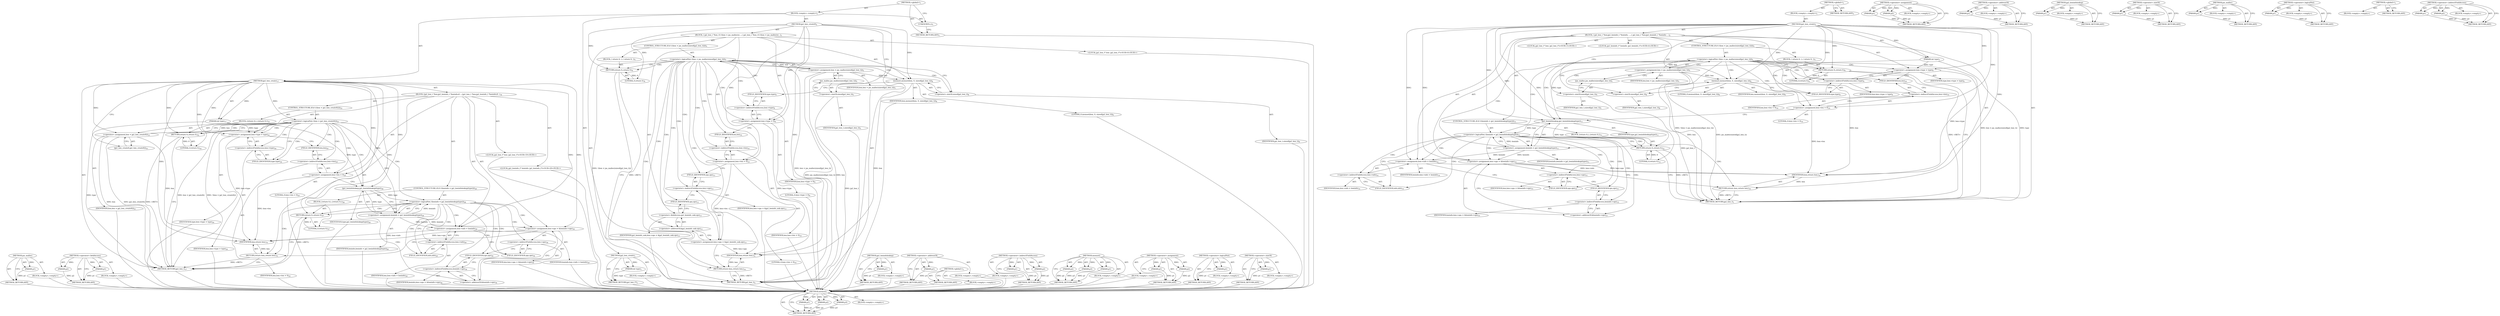 digraph "&lt;operator&gt;.sizeOf" {
vulnerable_102 [label=<(METHOD,memset)>];
vulnerable_103 [label=<(PARAM,p1)>];
vulnerable_104 [label=<(PARAM,p2)>];
vulnerable_105 [label=<(PARAM,p3)>];
vulnerable_106 [label=<(BLOCK,&lt;empty&gt;,&lt;empty&gt;)>];
vulnerable_107 [label=<(METHOD_RETURN,ANY)>];
vulnerable_6 [label=<(METHOD,&lt;global&gt;)<SUB>1</SUB>>];
vulnerable_7 [label=<(BLOCK,&lt;empty&gt;,&lt;empty&gt;)<SUB>1</SUB>>];
vulnerable_8 [label=<(METHOD,jp2_box_create)<SUB>1</SUB>>];
vulnerable_9 [label=<(PARAM,int type)<SUB>1</SUB>>];
vulnerable_10 [label=<(BLOCK,{
 	jp2_box_t *box;
	jp2_boxinfo_t *boxinfo;
 	...,{
 	jp2_box_t *box;
	jp2_boxinfo_t *boxinfo;
 	...)<SUB>2</SUB>>];
vulnerable_11 [label="<(LOCAL,jp2_box_t* box: jp2_box_t*)<SUB>3</SUB>>"];
vulnerable_12 [label="<(LOCAL,jp2_boxinfo_t* boxinfo: jp2_boxinfo_t*)<SUB>4</SUB>>"];
vulnerable_13 [label=<(CONTROL_STRUCTURE,IF,if (!(box = jas_malloc(sizeof(jp2_box_t)))))<SUB>5</SUB>>];
vulnerable_14 [label=<(&lt;operator&gt;.logicalNot,!(box = jas_malloc(sizeof(jp2_box_t))))<SUB>5</SUB>>];
vulnerable_15 [label=<(&lt;operator&gt;.assignment,box = jas_malloc(sizeof(jp2_box_t)))<SUB>5</SUB>>];
vulnerable_16 [label=<(IDENTIFIER,box,box = jas_malloc(sizeof(jp2_box_t)))<SUB>5</SUB>>];
vulnerable_17 [label=<(jas_malloc,jas_malloc(sizeof(jp2_box_t)))<SUB>5</SUB>>];
vulnerable_18 [label=<(&lt;operator&gt;.sizeOf,sizeof(jp2_box_t))<SUB>5</SUB>>];
vulnerable_19 [label=<(IDENTIFIER,jp2_box_t,sizeof(jp2_box_t))<SUB>5</SUB>>];
vulnerable_20 [label=<(BLOCK,{
 		return 0;
 	},{
 		return 0;
 	})<SUB>5</SUB>>];
vulnerable_21 [label=<(RETURN,return 0;,return 0;)<SUB>6</SUB>>];
vulnerable_22 [label=<(LITERAL,0,return 0;)<SUB>6</SUB>>];
vulnerable_23 [label=<(memset,memset(box, 0, sizeof(jp2_box_t)))<SUB>8</SUB>>];
vulnerable_24 [label=<(IDENTIFIER,box,memset(box, 0, sizeof(jp2_box_t)))<SUB>8</SUB>>];
vulnerable_25 [label=<(LITERAL,0,memset(box, 0, sizeof(jp2_box_t)))<SUB>8</SUB>>];
vulnerable_26 [label=<(&lt;operator&gt;.sizeOf,sizeof(jp2_box_t))<SUB>8</SUB>>];
vulnerable_27 [label=<(IDENTIFIER,jp2_box_t,sizeof(jp2_box_t))<SUB>8</SUB>>];
vulnerable_28 [label=<(&lt;operator&gt;.assignment,box-&gt;type = type)<SUB>9</SUB>>];
vulnerable_29 [label=<(&lt;operator&gt;.indirectFieldAccess,box-&gt;type)<SUB>9</SUB>>];
vulnerable_30 [label=<(IDENTIFIER,box,box-&gt;type = type)<SUB>9</SUB>>];
vulnerable_31 [label=<(FIELD_IDENTIFIER,type,type)<SUB>9</SUB>>];
vulnerable_32 [label=<(IDENTIFIER,type,box-&gt;type = type)<SUB>9</SUB>>];
vulnerable_33 [label=<(&lt;operator&gt;.assignment,box-&gt;len = 0)<SUB>10</SUB>>];
vulnerable_34 [label=<(&lt;operator&gt;.indirectFieldAccess,box-&gt;len)<SUB>10</SUB>>];
vulnerable_35 [label=<(IDENTIFIER,box,box-&gt;len = 0)<SUB>10</SUB>>];
vulnerable_36 [label=<(FIELD_IDENTIFIER,len,len)<SUB>10</SUB>>];
vulnerable_37 [label=<(LITERAL,0,box-&gt;len = 0)<SUB>10</SUB>>];
vulnerable_38 [label=<(CONTROL_STRUCTURE,IF,if (!(boxinfo = jp2_boxinfolookup(type))))<SUB>11</SUB>>];
vulnerable_39 [label=<(&lt;operator&gt;.logicalNot,!(boxinfo = jp2_boxinfolookup(type)))<SUB>11</SUB>>];
vulnerable_40 [label=<(&lt;operator&gt;.assignment,boxinfo = jp2_boxinfolookup(type))<SUB>11</SUB>>];
vulnerable_41 [label=<(IDENTIFIER,boxinfo,boxinfo = jp2_boxinfolookup(type))<SUB>11</SUB>>];
vulnerable_42 [label=<(jp2_boxinfolookup,jp2_boxinfolookup(type))<SUB>11</SUB>>];
vulnerable_43 [label=<(IDENTIFIER,type,jp2_boxinfolookup(type))<SUB>11</SUB>>];
vulnerable_44 [label=<(BLOCK,{
		return 0;
	},{
		return 0;
	})<SUB>11</SUB>>];
vulnerable_45 [label=<(RETURN,return 0;,return 0;)<SUB>12</SUB>>];
vulnerable_46 [label=<(LITERAL,0,return 0;)<SUB>12</SUB>>];
vulnerable_47 [label=<(&lt;operator&gt;.assignment,box-&gt;info = boxinfo)<SUB>14</SUB>>];
vulnerable_48 [label=<(&lt;operator&gt;.indirectFieldAccess,box-&gt;info)<SUB>14</SUB>>];
vulnerable_49 [label=<(IDENTIFIER,box,box-&gt;info = boxinfo)<SUB>14</SUB>>];
vulnerable_50 [label=<(FIELD_IDENTIFIER,info,info)<SUB>14</SUB>>];
vulnerable_51 [label=<(IDENTIFIER,boxinfo,box-&gt;info = boxinfo)<SUB>14</SUB>>];
vulnerable_52 [label=<(&lt;operator&gt;.assignment,box-&gt;ops = &amp;boxinfo-&gt;ops)<SUB>15</SUB>>];
vulnerable_53 [label=<(&lt;operator&gt;.indirectFieldAccess,box-&gt;ops)<SUB>15</SUB>>];
vulnerable_54 [label=<(IDENTIFIER,box,box-&gt;ops = &amp;boxinfo-&gt;ops)<SUB>15</SUB>>];
vulnerable_55 [label=<(FIELD_IDENTIFIER,ops,ops)<SUB>15</SUB>>];
vulnerable_56 [label=<(&lt;operator&gt;.addressOf,&amp;boxinfo-&gt;ops)<SUB>15</SUB>>];
vulnerable_57 [label=<(&lt;operator&gt;.indirectFieldAccess,boxinfo-&gt;ops)<SUB>15</SUB>>];
vulnerable_58 [label=<(IDENTIFIER,boxinfo,box-&gt;ops = &amp;boxinfo-&gt;ops)<SUB>15</SUB>>];
vulnerable_59 [label=<(FIELD_IDENTIFIER,ops,ops)<SUB>15</SUB>>];
vulnerable_60 [label=<(RETURN,return box;,return box;)<SUB>16</SUB>>];
vulnerable_61 [label=<(IDENTIFIER,box,return box;)<SUB>16</SUB>>];
vulnerable_62 [label=<(METHOD_RETURN,jp2_box_t)<SUB>1</SUB>>];
vulnerable_64 [label=<(METHOD_RETURN,ANY)<SUB>1</SUB>>];
vulnerable_89 [label=<(METHOD,&lt;operator&gt;.assignment)>];
vulnerable_90 [label=<(PARAM,p1)>];
vulnerable_91 [label=<(PARAM,p2)>];
vulnerable_92 [label=<(BLOCK,&lt;empty&gt;,&lt;empty&gt;)>];
vulnerable_93 [label=<(METHOD_RETURN,ANY)>];
vulnerable_117 [label=<(METHOD,&lt;operator&gt;.addressOf)>];
vulnerable_118 [label=<(PARAM,p1)>];
vulnerable_119 [label=<(BLOCK,&lt;empty&gt;,&lt;empty&gt;)>];
vulnerable_120 [label=<(METHOD_RETURN,ANY)>];
vulnerable_113 [label=<(METHOD,jp2_boxinfolookup)>];
vulnerable_114 [label=<(PARAM,p1)>];
vulnerable_115 [label=<(BLOCK,&lt;empty&gt;,&lt;empty&gt;)>];
vulnerable_116 [label=<(METHOD_RETURN,ANY)>];
vulnerable_98 [label=<(METHOD,&lt;operator&gt;.sizeOf)>];
vulnerable_99 [label=<(PARAM,p1)>];
vulnerable_100 [label=<(BLOCK,&lt;empty&gt;,&lt;empty&gt;)>];
vulnerable_101 [label=<(METHOD_RETURN,ANY)>];
vulnerable_94 [label=<(METHOD,jas_malloc)>];
vulnerable_95 [label=<(PARAM,p1)>];
vulnerable_96 [label=<(BLOCK,&lt;empty&gt;,&lt;empty&gt;)>];
vulnerable_97 [label=<(METHOD_RETURN,ANY)>];
vulnerable_85 [label=<(METHOD,&lt;operator&gt;.logicalNot)>];
vulnerable_86 [label=<(PARAM,p1)>];
vulnerable_87 [label=<(BLOCK,&lt;empty&gt;,&lt;empty&gt;)>];
vulnerable_88 [label=<(METHOD_RETURN,ANY)>];
vulnerable_79 [label=<(METHOD,&lt;global&gt;)<SUB>1</SUB>>];
vulnerable_80 [label=<(BLOCK,&lt;empty&gt;,&lt;empty&gt;)>];
vulnerable_81 [label=<(METHOD_RETURN,ANY)>];
vulnerable_108 [label=<(METHOD,&lt;operator&gt;.indirectFieldAccess)>];
vulnerable_109 [label=<(PARAM,p1)>];
vulnerable_110 [label=<(PARAM,p2)>];
vulnerable_111 [label=<(BLOCK,&lt;empty&gt;,&lt;empty&gt;)>];
vulnerable_112 [label=<(METHOD_RETURN,ANY)>];
fixed_133 [label=<(METHOD,jas_malloc)>];
fixed_134 [label=<(PARAM,p1)>];
fixed_135 [label=<(BLOCK,&lt;empty&gt;,&lt;empty&gt;)>];
fixed_136 [label=<(METHOD_RETURN,ANY)>];
fixed_156 [label=<(METHOD,&lt;operator&gt;.fieldAccess)>];
fixed_157 [label=<(PARAM,p1)>];
fixed_158 [label=<(PARAM,p2)>];
fixed_159 [label=<(BLOCK,&lt;empty&gt;,&lt;empty&gt;)>];
fixed_160 [label=<(METHOD_RETURN,ANY)>];
fixed_6 [label=<(METHOD,&lt;global&gt;)<SUB>1</SUB>>];
fixed_7 [label=<(BLOCK,&lt;empty&gt;,&lt;empty&gt;)<SUB>1</SUB>>];
fixed_8 [label=<(METHOD,jp2_box_create)<SUB>1</SUB>>];
fixed_9 [label=<(PARAM,int type)<SUB>1</SUB>>];
fixed_10 [label=<(BLOCK,&lt;empty&gt;,&lt;empty&gt;)>];
fixed_11 [label=<(METHOD_RETURN,jp2_box_t*)<SUB>1</SUB>>];
fixed_13 [label=<(UNKNOWN,),))<SUB>1</SUB>>];
fixed_14 [label=<(METHOD,jp2_box_create0)<SUB>2</SUB>>];
fixed_15 [label=<(BLOCK,{
 	jp2_box_t *box;
 	if (!(box = jas_malloc(si...,{
 	jp2_box_t *box;
 	if (!(box = jas_malloc(si...)<SUB>3</SUB>>];
fixed_16 [label="<(LOCAL,jp2_box_t* box: jp2_box_t*)<SUB>4</SUB>>"];
fixed_17 [label=<(CONTROL_STRUCTURE,IF,if (!(box = jas_malloc(sizeof(jp2_box_t)))))<SUB>5</SUB>>];
fixed_18 [label=<(&lt;operator&gt;.logicalNot,!(box = jas_malloc(sizeof(jp2_box_t))))<SUB>5</SUB>>];
fixed_19 [label=<(&lt;operator&gt;.assignment,box = jas_malloc(sizeof(jp2_box_t)))<SUB>5</SUB>>];
fixed_20 [label=<(IDENTIFIER,box,box = jas_malloc(sizeof(jp2_box_t)))<SUB>5</SUB>>];
fixed_21 [label=<(jas_malloc,jas_malloc(sizeof(jp2_box_t)))<SUB>5</SUB>>];
fixed_22 [label=<(&lt;operator&gt;.sizeOf,sizeof(jp2_box_t))<SUB>5</SUB>>];
fixed_23 [label=<(IDENTIFIER,jp2_box_t,sizeof(jp2_box_t))<SUB>5</SUB>>];
fixed_24 [label=<(BLOCK,{
 		return 0;
 	},{
 		return 0;
 	})<SUB>5</SUB>>];
fixed_25 [label=<(RETURN,return 0;,return 0;)<SUB>6</SUB>>];
fixed_26 [label=<(LITERAL,0,return 0;)<SUB>6</SUB>>];
fixed_27 [label=<(memset,memset(box, 0, sizeof(jp2_box_t)))<SUB>8</SUB>>];
fixed_28 [label=<(IDENTIFIER,box,memset(box, 0, sizeof(jp2_box_t)))<SUB>8</SUB>>];
fixed_29 [label=<(LITERAL,0,memset(box, 0, sizeof(jp2_box_t)))<SUB>8</SUB>>];
fixed_30 [label=<(&lt;operator&gt;.sizeOf,sizeof(jp2_box_t))<SUB>8</SUB>>];
fixed_31 [label=<(IDENTIFIER,jp2_box_t,sizeof(jp2_box_t))<SUB>8</SUB>>];
fixed_32 [label=<(&lt;operator&gt;.assignment,box-&gt;type = 0)<SUB>9</SUB>>];
fixed_33 [label=<(&lt;operator&gt;.indirectFieldAccess,box-&gt;type)<SUB>9</SUB>>];
fixed_34 [label=<(IDENTIFIER,box,box-&gt;type = 0)<SUB>9</SUB>>];
fixed_35 [label=<(FIELD_IDENTIFIER,type,type)<SUB>9</SUB>>];
fixed_36 [label=<(LITERAL,0,box-&gt;type = 0)<SUB>9</SUB>>];
fixed_37 [label=<(&lt;operator&gt;.assignment,box-&gt;len = 0)<SUB>10</SUB>>];
fixed_38 [label=<(&lt;operator&gt;.indirectFieldAccess,box-&gt;len)<SUB>10</SUB>>];
fixed_39 [label=<(IDENTIFIER,box,box-&gt;len = 0)<SUB>10</SUB>>];
fixed_40 [label=<(FIELD_IDENTIFIER,len,len)<SUB>10</SUB>>];
fixed_41 [label=<(LITERAL,0,box-&gt;len = 0)<SUB>10</SUB>>];
fixed_42 [label=<(&lt;operator&gt;.assignment,box-&gt;ops = &amp;jp2_boxinfo_unk.ops)<SUB>13</SUB>>];
fixed_43 [label=<(&lt;operator&gt;.indirectFieldAccess,box-&gt;ops)<SUB>13</SUB>>];
fixed_44 [label=<(IDENTIFIER,box,box-&gt;ops = &amp;jp2_boxinfo_unk.ops)<SUB>13</SUB>>];
fixed_45 [label=<(FIELD_IDENTIFIER,ops,ops)<SUB>13</SUB>>];
fixed_46 [label=<(&lt;operator&gt;.addressOf,&amp;jp2_boxinfo_unk.ops)<SUB>13</SUB>>];
fixed_47 [label=<(&lt;operator&gt;.fieldAccess,jp2_boxinfo_unk.ops)<SUB>13</SUB>>];
fixed_48 [label=<(IDENTIFIER,jp2_boxinfo_unk,box-&gt;ops = &amp;jp2_boxinfo_unk.ops)<SUB>13</SUB>>];
fixed_49 [label=<(FIELD_IDENTIFIER,ops,ops)<SUB>13</SUB>>];
fixed_50 [label=<(RETURN,return box;,return box;)<SUB>14</SUB>>];
fixed_51 [label=<(IDENTIFIER,box,return box;)<SUB>14</SUB>>];
fixed_52 [label=<(METHOD_RETURN,jp2_box_t)<SUB>2</SUB>>];
fixed_54 [label=<(METHOD,jp2_box_create)<SUB>17</SUB>>];
fixed_55 [label=<(PARAM,int type)<SUB>17</SUB>>];
fixed_56 [label=<(BLOCK,{
	jp2_box_t *box;
	jp2_boxinfo_t *boxinfo;
	if...,{
	jp2_box_t *box;
	jp2_boxinfo_t *boxinfo;
	if...)<SUB>18</SUB>>];
fixed_57 [label="<(LOCAL,jp2_box_t* box: jp2_box_t*)<SUB>19</SUB>>"];
fixed_58 [label="<(LOCAL,jp2_boxinfo_t* boxinfo: jp2_boxinfo_t*)<SUB>20</SUB>>"];
fixed_59 [label=<(CONTROL_STRUCTURE,IF,if (!(box = jp2_box_create0())))<SUB>21</SUB>>];
fixed_60 [label=<(&lt;operator&gt;.logicalNot,!(box = jp2_box_create0()))<SUB>21</SUB>>];
fixed_61 [label=<(&lt;operator&gt;.assignment,box = jp2_box_create0())<SUB>21</SUB>>];
fixed_62 [label=<(IDENTIFIER,box,box = jp2_box_create0())<SUB>21</SUB>>];
fixed_63 [label=<(jp2_box_create0,jp2_box_create0())<SUB>21</SUB>>];
fixed_64 [label=<(BLOCK,{
		return 0;
	},{
		return 0;
	})<SUB>21</SUB>>];
fixed_65 [label=<(RETURN,return 0;,return 0;)<SUB>22</SUB>>];
fixed_66 [label=<(LITERAL,0,return 0;)<SUB>22</SUB>>];
fixed_67 [label=<(&lt;operator&gt;.assignment,box-&gt;type = type)<SUB>24</SUB>>];
fixed_68 [label=<(&lt;operator&gt;.indirectFieldAccess,box-&gt;type)<SUB>24</SUB>>];
fixed_69 [label=<(IDENTIFIER,box,box-&gt;type = type)<SUB>24</SUB>>];
fixed_70 [label=<(FIELD_IDENTIFIER,type,type)<SUB>24</SUB>>];
fixed_71 [label=<(IDENTIFIER,type,box-&gt;type = type)<SUB>24</SUB>>];
fixed_72 [label=<(&lt;operator&gt;.assignment,box-&gt;len = 0)<SUB>25</SUB>>];
fixed_73 [label=<(&lt;operator&gt;.indirectFieldAccess,box-&gt;len)<SUB>25</SUB>>];
fixed_74 [label=<(IDENTIFIER,box,box-&gt;len = 0)<SUB>25</SUB>>];
fixed_75 [label=<(FIELD_IDENTIFIER,len,len)<SUB>25</SUB>>];
fixed_76 [label=<(LITERAL,0,box-&gt;len = 0)<SUB>25</SUB>>];
fixed_77 [label=<(CONTROL_STRUCTURE,IF,if (!(boxinfo = jp2_boxinfolookup(type))))<SUB>26</SUB>>];
fixed_78 [label=<(&lt;operator&gt;.logicalNot,!(boxinfo = jp2_boxinfolookup(type)))<SUB>26</SUB>>];
fixed_79 [label=<(&lt;operator&gt;.assignment,boxinfo = jp2_boxinfolookup(type))<SUB>26</SUB>>];
fixed_80 [label=<(IDENTIFIER,boxinfo,boxinfo = jp2_boxinfolookup(type))<SUB>26</SUB>>];
fixed_81 [label=<(jp2_boxinfolookup,jp2_boxinfolookup(type))<SUB>26</SUB>>];
fixed_82 [label=<(IDENTIFIER,type,jp2_boxinfolookup(type))<SUB>26</SUB>>];
fixed_83 [label=<(BLOCK,{
		return 0;
	},{
		return 0;
	})<SUB>26</SUB>>];
fixed_84 [label=<(RETURN,return 0;,return 0;)<SUB>27</SUB>>];
fixed_85 [label=<(LITERAL,0,return 0;)<SUB>27</SUB>>];
fixed_86 [label=<(&lt;operator&gt;.assignment,box-&gt;info = boxinfo)<SUB>29</SUB>>];
fixed_87 [label=<(&lt;operator&gt;.indirectFieldAccess,box-&gt;info)<SUB>29</SUB>>];
fixed_88 [label=<(IDENTIFIER,box,box-&gt;info = boxinfo)<SUB>29</SUB>>];
fixed_89 [label=<(FIELD_IDENTIFIER,info,info)<SUB>29</SUB>>];
fixed_90 [label=<(IDENTIFIER,boxinfo,box-&gt;info = boxinfo)<SUB>29</SUB>>];
fixed_91 [label=<(&lt;operator&gt;.assignment,box-&gt;ops = &amp;boxinfo-&gt;ops)<SUB>30</SUB>>];
fixed_92 [label=<(&lt;operator&gt;.indirectFieldAccess,box-&gt;ops)<SUB>30</SUB>>];
fixed_93 [label=<(IDENTIFIER,box,box-&gt;ops = &amp;boxinfo-&gt;ops)<SUB>30</SUB>>];
fixed_94 [label=<(FIELD_IDENTIFIER,ops,ops)<SUB>30</SUB>>];
fixed_95 [label=<(&lt;operator&gt;.addressOf,&amp;boxinfo-&gt;ops)<SUB>30</SUB>>];
fixed_96 [label=<(&lt;operator&gt;.indirectFieldAccess,boxinfo-&gt;ops)<SUB>30</SUB>>];
fixed_97 [label=<(IDENTIFIER,boxinfo,box-&gt;ops = &amp;boxinfo-&gt;ops)<SUB>30</SUB>>];
fixed_98 [label=<(FIELD_IDENTIFIER,ops,ops)<SUB>30</SUB>>];
fixed_99 [label=<(RETURN,return box;,return box;)<SUB>31</SUB>>];
fixed_100 [label=<(IDENTIFIER,box,return box;)<SUB>31</SUB>>];
fixed_101 [label=<(METHOD_RETURN,jp2_box_t)<SUB>17</SUB>>];
fixed_103 [label=<(METHOD_RETURN,ANY)<SUB>1</SUB>>];
fixed_161 [label=<(METHOD,jp2_boxinfolookup)>];
fixed_162 [label=<(PARAM,p1)>];
fixed_163 [label=<(BLOCK,&lt;empty&gt;,&lt;empty&gt;)>];
fixed_164 [label=<(METHOD_RETURN,ANY)>];
fixed_118 [label=<(METHOD,&lt;global&gt;)<SUB>1</SUB>>];
fixed_119 [label=<(BLOCK,&lt;empty&gt;,&lt;empty&gt;)>];
fixed_120 [label=<(METHOD_RETURN,ANY)>];
fixed_152 [label=<(METHOD,&lt;operator&gt;.addressOf)>];
fixed_153 [label=<(PARAM,p1)>];
fixed_154 [label=<(BLOCK,&lt;empty&gt;,&lt;empty&gt;)>];
fixed_155 [label=<(METHOD_RETURN,ANY)>];
fixed_147 [label=<(METHOD,&lt;operator&gt;.indirectFieldAccess)>];
fixed_148 [label=<(PARAM,p1)>];
fixed_149 [label=<(PARAM,p2)>];
fixed_150 [label=<(BLOCK,&lt;empty&gt;,&lt;empty&gt;)>];
fixed_151 [label=<(METHOD_RETURN,ANY)>];
fixed_141 [label=<(METHOD,memset)>];
fixed_142 [label=<(PARAM,p1)>];
fixed_143 [label=<(PARAM,p2)>];
fixed_144 [label=<(PARAM,p3)>];
fixed_145 [label=<(BLOCK,&lt;empty&gt;,&lt;empty&gt;)>];
fixed_146 [label=<(METHOD_RETURN,ANY)>];
fixed_128 [label=<(METHOD,&lt;operator&gt;.assignment)>];
fixed_129 [label=<(PARAM,p1)>];
fixed_130 [label=<(PARAM,p2)>];
fixed_131 [label=<(BLOCK,&lt;empty&gt;,&lt;empty&gt;)>];
fixed_132 [label=<(METHOD_RETURN,ANY)>];
fixed_124 [label=<(METHOD,&lt;operator&gt;.logicalNot)>];
fixed_125 [label=<(PARAM,p1)>];
fixed_126 [label=<(BLOCK,&lt;empty&gt;,&lt;empty&gt;)>];
fixed_127 [label=<(METHOD_RETURN,ANY)>];
fixed_137 [label=<(METHOD,&lt;operator&gt;.sizeOf)>];
fixed_138 [label=<(PARAM,p1)>];
fixed_139 [label=<(BLOCK,&lt;empty&gt;,&lt;empty&gt;)>];
fixed_140 [label=<(METHOD_RETURN,ANY)>];
vulnerable_102 -> vulnerable_103  [key=0, label="AST: "];
vulnerable_102 -> vulnerable_103  [key=1, label="DDG: "];
vulnerable_102 -> vulnerable_106  [key=0, label="AST: "];
vulnerable_102 -> vulnerable_104  [key=0, label="AST: "];
vulnerable_102 -> vulnerable_104  [key=1, label="DDG: "];
vulnerable_102 -> vulnerable_107  [key=0, label="AST: "];
vulnerable_102 -> vulnerable_107  [key=1, label="CFG: "];
vulnerable_102 -> vulnerable_105  [key=0, label="AST: "];
vulnerable_102 -> vulnerable_105  [key=1, label="DDG: "];
vulnerable_103 -> vulnerable_107  [key=0, label="DDG: p1"];
vulnerable_104 -> vulnerable_107  [key=0, label="DDG: p2"];
vulnerable_105 -> vulnerable_107  [key=0, label="DDG: p3"];
vulnerable_6 -> vulnerable_7  [key=0, label="AST: "];
vulnerable_6 -> vulnerable_64  [key=0, label="AST: "];
vulnerable_6 -> vulnerable_64  [key=1, label="CFG: "];
vulnerable_7 -> vulnerable_8  [key=0, label="AST: "];
vulnerable_8 -> vulnerable_9  [key=0, label="AST: "];
vulnerable_8 -> vulnerable_9  [key=1, label="DDG: "];
vulnerable_8 -> vulnerable_10  [key=0, label="AST: "];
vulnerable_8 -> vulnerable_62  [key=0, label="AST: "];
vulnerable_8 -> vulnerable_18  [key=0, label="CFG: "];
vulnerable_8 -> vulnerable_28  [key=0, label="DDG: "];
vulnerable_8 -> vulnerable_33  [key=0, label="DDG: "];
vulnerable_8 -> vulnerable_47  [key=0, label="DDG: "];
vulnerable_8 -> vulnerable_52  [key=0, label="DDG: "];
vulnerable_8 -> vulnerable_23  [key=0, label="DDG: "];
vulnerable_8 -> vulnerable_61  [key=0, label="DDG: "];
vulnerable_8 -> vulnerable_21  [key=0, label="DDG: "];
vulnerable_8 -> vulnerable_45  [key=0, label="DDG: "];
vulnerable_8 -> vulnerable_22  [key=0, label="DDG: "];
vulnerable_8 -> vulnerable_46  [key=0, label="DDG: "];
vulnerable_8 -> vulnerable_42  [key=0, label="DDG: "];
vulnerable_9 -> vulnerable_62  [key=0, label="DDG: type"];
vulnerable_9 -> vulnerable_28  [key=0, label="DDG: type"];
vulnerable_9 -> vulnerable_42  [key=0, label="DDG: type"];
vulnerable_10 -> vulnerable_11  [key=0, label="AST: "];
vulnerable_10 -> vulnerable_12  [key=0, label="AST: "];
vulnerable_10 -> vulnerable_13  [key=0, label="AST: "];
vulnerable_10 -> vulnerable_23  [key=0, label="AST: "];
vulnerable_10 -> vulnerable_28  [key=0, label="AST: "];
vulnerable_10 -> vulnerable_33  [key=0, label="AST: "];
vulnerable_10 -> vulnerable_38  [key=0, label="AST: "];
vulnerable_10 -> vulnerable_47  [key=0, label="AST: "];
vulnerable_10 -> vulnerable_52  [key=0, label="AST: "];
vulnerable_10 -> vulnerable_60  [key=0, label="AST: "];
vulnerable_13 -> vulnerable_14  [key=0, label="AST: "];
vulnerable_13 -> vulnerable_20  [key=0, label="AST: "];
vulnerable_14 -> vulnerable_15  [key=0, label="AST: "];
vulnerable_14 -> vulnerable_21  [key=0, label="CFG: "];
vulnerable_14 -> vulnerable_21  [key=1, label="CDG: "];
vulnerable_14 -> vulnerable_26  [key=0, label="CFG: "];
vulnerable_14 -> vulnerable_26  [key=1, label="CDG: "];
vulnerable_14 -> vulnerable_62  [key=0, label="DDG: box = jas_malloc(sizeof(jp2_box_t))"];
vulnerable_14 -> vulnerable_62  [key=1, label="DDG: !(box = jas_malloc(sizeof(jp2_box_t)))"];
vulnerable_14 -> vulnerable_34  [key=0, label="CDG: "];
vulnerable_14 -> vulnerable_33  [key=0, label="CDG: "];
vulnerable_14 -> vulnerable_42  [key=0, label="CDG: "];
vulnerable_14 -> vulnerable_23  [key=0, label="CDG: "];
vulnerable_14 -> vulnerable_28  [key=0, label="CDG: "];
vulnerable_14 -> vulnerable_36  [key=0, label="CDG: "];
vulnerable_14 -> vulnerable_40  [key=0, label="CDG: "];
vulnerable_14 -> vulnerable_29  [key=0, label="CDG: "];
vulnerable_14 -> vulnerable_39  [key=0, label="CDG: "];
vulnerable_14 -> vulnerable_31  [key=0, label="CDG: "];
vulnerable_15 -> vulnerable_16  [key=0, label="AST: "];
vulnerable_15 -> vulnerable_17  [key=0, label="AST: "];
vulnerable_15 -> vulnerable_14  [key=0, label="CFG: "];
vulnerable_15 -> vulnerable_14  [key=1, label="DDG: box"];
vulnerable_15 -> vulnerable_62  [key=0, label="DDG: box"];
vulnerable_15 -> vulnerable_62  [key=1, label="DDG: jas_malloc(sizeof(jp2_box_t))"];
vulnerable_15 -> vulnerable_23  [key=0, label="DDG: box"];
vulnerable_17 -> vulnerable_18  [key=0, label="AST: "];
vulnerable_17 -> vulnerable_15  [key=0, label="CFG: "];
vulnerable_18 -> vulnerable_19  [key=0, label="AST: "];
vulnerable_18 -> vulnerable_17  [key=0, label="CFG: "];
vulnerable_18 -> vulnerable_62  [key=0, label="DDG: jp2_box_t"];
vulnerable_20 -> vulnerable_21  [key=0, label="AST: "];
vulnerable_21 -> vulnerable_22  [key=0, label="AST: "];
vulnerable_21 -> vulnerable_62  [key=0, label="CFG: "];
vulnerable_21 -> vulnerable_62  [key=1, label="DDG: &lt;RET&gt;"];
vulnerable_22 -> vulnerable_21  [key=0, label="DDG: 0"];
vulnerable_23 -> vulnerable_24  [key=0, label="AST: "];
vulnerable_23 -> vulnerable_25  [key=0, label="AST: "];
vulnerable_23 -> vulnerable_26  [key=0, label="AST: "];
vulnerable_23 -> vulnerable_31  [key=0, label="CFG: "];
vulnerable_23 -> vulnerable_61  [key=0, label="DDG: box"];
vulnerable_26 -> vulnerable_27  [key=0, label="AST: "];
vulnerable_26 -> vulnerable_23  [key=0, label="CFG: "];
vulnerable_28 -> vulnerable_29  [key=0, label="AST: "];
vulnerable_28 -> vulnerable_32  [key=0, label="AST: "];
vulnerable_28 -> vulnerable_36  [key=0, label="CFG: "];
vulnerable_28 -> vulnerable_61  [key=0, label="DDG: box-&gt;type"];
vulnerable_29 -> vulnerable_30  [key=0, label="AST: "];
vulnerable_29 -> vulnerable_31  [key=0, label="AST: "];
vulnerable_29 -> vulnerable_28  [key=0, label="CFG: "];
vulnerable_31 -> vulnerable_29  [key=0, label="CFG: "];
vulnerable_33 -> vulnerable_34  [key=0, label="AST: "];
vulnerable_33 -> vulnerable_37  [key=0, label="AST: "];
vulnerable_33 -> vulnerable_42  [key=0, label="CFG: "];
vulnerable_33 -> vulnerable_61  [key=0, label="DDG: box-&gt;len"];
vulnerable_34 -> vulnerable_35  [key=0, label="AST: "];
vulnerable_34 -> vulnerable_36  [key=0, label="AST: "];
vulnerable_34 -> vulnerable_33  [key=0, label="CFG: "];
vulnerable_36 -> vulnerable_34  [key=0, label="CFG: "];
vulnerable_38 -> vulnerable_39  [key=0, label="AST: "];
vulnerable_38 -> vulnerable_44  [key=0, label="AST: "];
vulnerable_39 -> vulnerable_40  [key=0, label="AST: "];
vulnerable_39 -> vulnerable_45  [key=0, label="CFG: "];
vulnerable_39 -> vulnerable_45  [key=1, label="CDG: "];
vulnerable_39 -> vulnerable_50  [key=0, label="CFG: "];
vulnerable_39 -> vulnerable_50  [key=1, label="CDG: "];
vulnerable_39 -> vulnerable_47  [key=0, label="CDG: "];
vulnerable_39 -> vulnerable_48  [key=0, label="CDG: "];
vulnerable_39 -> vulnerable_60  [key=0, label="CDG: "];
vulnerable_39 -> vulnerable_57  [key=0, label="CDG: "];
vulnerable_39 -> vulnerable_52  [key=0, label="CDG: "];
vulnerable_39 -> vulnerable_53  [key=0, label="CDG: "];
vulnerable_39 -> vulnerable_56  [key=0, label="CDG: "];
vulnerable_39 -> vulnerable_59  [key=0, label="CDG: "];
vulnerable_39 -> vulnerable_55  [key=0, label="CDG: "];
vulnerable_40 -> vulnerable_41  [key=0, label="AST: "];
vulnerable_40 -> vulnerable_42  [key=0, label="AST: "];
vulnerable_40 -> vulnerable_39  [key=0, label="CFG: "];
vulnerable_40 -> vulnerable_39  [key=1, label="DDG: boxinfo"];
vulnerable_40 -> vulnerable_47  [key=0, label="DDG: boxinfo"];
vulnerable_40 -> vulnerable_52  [key=0, label="DDG: boxinfo"];
vulnerable_42 -> vulnerable_43  [key=0, label="AST: "];
vulnerable_42 -> vulnerable_40  [key=0, label="CFG: "];
vulnerable_42 -> vulnerable_40  [key=1, label="DDG: type"];
vulnerable_42 -> vulnerable_39  [key=0, label="DDG: type"];
vulnerable_44 -> vulnerable_45  [key=0, label="AST: "];
vulnerable_45 -> vulnerable_46  [key=0, label="AST: "];
vulnerable_45 -> vulnerable_62  [key=0, label="CFG: "];
vulnerable_45 -> vulnerable_62  [key=1, label="DDG: &lt;RET&gt;"];
vulnerable_46 -> vulnerable_45  [key=0, label="DDG: 0"];
vulnerable_47 -> vulnerable_48  [key=0, label="AST: "];
vulnerable_47 -> vulnerable_51  [key=0, label="AST: "];
vulnerable_47 -> vulnerable_55  [key=0, label="CFG: "];
vulnerable_47 -> vulnerable_61  [key=0, label="DDG: box-&gt;info"];
vulnerable_48 -> vulnerable_49  [key=0, label="AST: "];
vulnerable_48 -> vulnerable_50  [key=0, label="AST: "];
vulnerable_48 -> vulnerable_47  [key=0, label="CFG: "];
vulnerable_50 -> vulnerable_48  [key=0, label="CFG: "];
vulnerable_52 -> vulnerable_53  [key=0, label="AST: "];
vulnerable_52 -> vulnerable_56  [key=0, label="AST: "];
vulnerable_52 -> vulnerable_60  [key=0, label="CFG: "];
vulnerable_52 -> vulnerable_61  [key=0, label="DDG: box-&gt;ops"];
vulnerable_53 -> vulnerable_54  [key=0, label="AST: "];
vulnerable_53 -> vulnerable_55  [key=0, label="AST: "];
vulnerable_53 -> vulnerable_59  [key=0, label="CFG: "];
vulnerable_55 -> vulnerable_53  [key=0, label="CFG: "];
vulnerable_56 -> vulnerable_57  [key=0, label="AST: "];
vulnerable_56 -> vulnerable_52  [key=0, label="CFG: "];
vulnerable_57 -> vulnerable_58  [key=0, label="AST: "];
vulnerable_57 -> vulnerable_59  [key=0, label="AST: "];
vulnerable_57 -> vulnerable_56  [key=0, label="CFG: "];
vulnerable_59 -> vulnerable_57  [key=0, label="CFG: "];
vulnerable_60 -> vulnerable_61  [key=0, label="AST: "];
vulnerable_60 -> vulnerable_62  [key=0, label="CFG: "];
vulnerable_60 -> vulnerable_62  [key=1, label="DDG: &lt;RET&gt;"];
vulnerable_61 -> vulnerable_60  [key=0, label="DDG: box"];
vulnerable_89 -> vulnerable_90  [key=0, label="AST: "];
vulnerable_89 -> vulnerable_90  [key=1, label="DDG: "];
vulnerable_89 -> vulnerable_92  [key=0, label="AST: "];
vulnerable_89 -> vulnerable_91  [key=0, label="AST: "];
vulnerable_89 -> vulnerable_91  [key=1, label="DDG: "];
vulnerable_89 -> vulnerable_93  [key=0, label="AST: "];
vulnerable_89 -> vulnerable_93  [key=1, label="CFG: "];
vulnerable_90 -> vulnerable_93  [key=0, label="DDG: p1"];
vulnerable_91 -> vulnerable_93  [key=0, label="DDG: p2"];
vulnerable_117 -> vulnerable_118  [key=0, label="AST: "];
vulnerable_117 -> vulnerable_118  [key=1, label="DDG: "];
vulnerable_117 -> vulnerable_119  [key=0, label="AST: "];
vulnerable_117 -> vulnerable_120  [key=0, label="AST: "];
vulnerable_117 -> vulnerable_120  [key=1, label="CFG: "];
vulnerable_118 -> vulnerable_120  [key=0, label="DDG: p1"];
vulnerable_113 -> vulnerable_114  [key=0, label="AST: "];
vulnerable_113 -> vulnerable_114  [key=1, label="DDG: "];
vulnerable_113 -> vulnerable_115  [key=0, label="AST: "];
vulnerable_113 -> vulnerable_116  [key=0, label="AST: "];
vulnerable_113 -> vulnerable_116  [key=1, label="CFG: "];
vulnerable_114 -> vulnerable_116  [key=0, label="DDG: p1"];
vulnerable_98 -> vulnerable_99  [key=0, label="AST: "];
vulnerable_98 -> vulnerable_99  [key=1, label="DDG: "];
vulnerable_98 -> vulnerable_100  [key=0, label="AST: "];
vulnerable_98 -> vulnerable_101  [key=0, label="AST: "];
vulnerable_98 -> vulnerable_101  [key=1, label="CFG: "];
vulnerable_99 -> vulnerable_101  [key=0, label="DDG: p1"];
vulnerable_94 -> vulnerable_95  [key=0, label="AST: "];
vulnerable_94 -> vulnerable_95  [key=1, label="DDG: "];
vulnerable_94 -> vulnerable_96  [key=0, label="AST: "];
vulnerable_94 -> vulnerable_97  [key=0, label="AST: "];
vulnerable_94 -> vulnerable_97  [key=1, label="CFG: "];
vulnerable_95 -> vulnerable_97  [key=0, label="DDG: p1"];
vulnerable_85 -> vulnerable_86  [key=0, label="AST: "];
vulnerable_85 -> vulnerable_86  [key=1, label="DDG: "];
vulnerable_85 -> vulnerable_87  [key=0, label="AST: "];
vulnerable_85 -> vulnerable_88  [key=0, label="AST: "];
vulnerable_85 -> vulnerable_88  [key=1, label="CFG: "];
vulnerable_86 -> vulnerable_88  [key=0, label="DDG: p1"];
vulnerable_79 -> vulnerable_80  [key=0, label="AST: "];
vulnerable_79 -> vulnerable_81  [key=0, label="AST: "];
vulnerable_79 -> vulnerable_81  [key=1, label="CFG: "];
vulnerable_108 -> vulnerable_109  [key=0, label="AST: "];
vulnerable_108 -> vulnerable_109  [key=1, label="DDG: "];
vulnerable_108 -> vulnerable_111  [key=0, label="AST: "];
vulnerable_108 -> vulnerable_110  [key=0, label="AST: "];
vulnerable_108 -> vulnerable_110  [key=1, label="DDG: "];
vulnerable_108 -> vulnerable_112  [key=0, label="AST: "];
vulnerable_108 -> vulnerable_112  [key=1, label="CFG: "];
vulnerable_109 -> vulnerable_112  [key=0, label="DDG: p1"];
vulnerable_110 -> vulnerable_112  [key=0, label="DDG: p2"];
fixed_133 -> fixed_134  [key=0, label="AST: "];
fixed_133 -> fixed_134  [key=1, label="DDG: "];
fixed_133 -> fixed_135  [key=0, label="AST: "];
fixed_133 -> fixed_136  [key=0, label="AST: "];
fixed_133 -> fixed_136  [key=1, label="CFG: "];
fixed_134 -> fixed_136  [key=0, label="DDG: p1"];
fixed_135 -> vulnerable_102  [key=0];
fixed_136 -> vulnerable_102  [key=0];
fixed_156 -> fixed_157  [key=0, label="AST: "];
fixed_156 -> fixed_157  [key=1, label="DDG: "];
fixed_156 -> fixed_159  [key=0, label="AST: "];
fixed_156 -> fixed_158  [key=0, label="AST: "];
fixed_156 -> fixed_158  [key=1, label="DDG: "];
fixed_156 -> fixed_160  [key=0, label="AST: "];
fixed_156 -> fixed_160  [key=1, label="CFG: "];
fixed_157 -> fixed_160  [key=0, label="DDG: p1"];
fixed_158 -> fixed_160  [key=0, label="DDG: p2"];
fixed_159 -> vulnerable_102  [key=0];
fixed_160 -> vulnerable_102  [key=0];
fixed_6 -> fixed_7  [key=0, label="AST: "];
fixed_6 -> fixed_103  [key=0, label="AST: "];
fixed_6 -> fixed_13  [key=0, label="CFG: "];
fixed_7 -> fixed_8  [key=0, label="AST: "];
fixed_7 -> fixed_13  [key=0, label="AST: "];
fixed_7 -> fixed_14  [key=0, label="AST: "];
fixed_7 -> fixed_54  [key=0, label="AST: "];
fixed_8 -> fixed_9  [key=0, label="AST: "];
fixed_8 -> fixed_9  [key=1, label="DDG: "];
fixed_8 -> fixed_10  [key=0, label="AST: "];
fixed_8 -> fixed_11  [key=0, label="AST: "];
fixed_8 -> fixed_11  [key=1, label="CFG: "];
fixed_9 -> fixed_11  [key=0, label="DDG: type"];
fixed_10 -> vulnerable_102  [key=0];
fixed_11 -> vulnerable_102  [key=0];
fixed_13 -> fixed_103  [key=0, label="CFG: "];
fixed_14 -> fixed_15  [key=0, label="AST: "];
fixed_14 -> fixed_52  [key=0, label="AST: "];
fixed_14 -> fixed_22  [key=0, label="CFG: "];
fixed_14 -> fixed_32  [key=0, label="DDG: "];
fixed_14 -> fixed_37  [key=0, label="DDG: "];
fixed_14 -> fixed_27  [key=0, label="DDG: "];
fixed_14 -> fixed_51  [key=0, label="DDG: "];
fixed_14 -> fixed_25  [key=0, label="DDG: "];
fixed_14 -> fixed_26  [key=0, label="DDG: "];
fixed_15 -> fixed_16  [key=0, label="AST: "];
fixed_15 -> fixed_17  [key=0, label="AST: "];
fixed_15 -> fixed_27  [key=0, label="AST: "];
fixed_15 -> fixed_32  [key=0, label="AST: "];
fixed_15 -> fixed_37  [key=0, label="AST: "];
fixed_15 -> fixed_42  [key=0, label="AST: "];
fixed_15 -> fixed_50  [key=0, label="AST: "];
fixed_16 -> vulnerable_102  [key=0];
fixed_17 -> fixed_18  [key=0, label="AST: "];
fixed_17 -> fixed_24  [key=0, label="AST: "];
fixed_18 -> fixed_19  [key=0, label="AST: "];
fixed_18 -> fixed_25  [key=0, label="CFG: "];
fixed_18 -> fixed_25  [key=1, label="CDG: "];
fixed_18 -> fixed_30  [key=0, label="CFG: "];
fixed_18 -> fixed_30  [key=1, label="CDG: "];
fixed_18 -> fixed_52  [key=0, label="DDG: box = jas_malloc(sizeof(jp2_box_t))"];
fixed_18 -> fixed_52  [key=1, label="DDG: !(box = jas_malloc(sizeof(jp2_box_t)))"];
fixed_18 -> fixed_47  [key=0, label="CDG: "];
fixed_18 -> fixed_32  [key=0, label="CDG: "];
fixed_18 -> fixed_49  [key=0, label="CDG: "];
fixed_18 -> fixed_33  [key=0, label="CDG: "];
fixed_18 -> fixed_42  [key=0, label="CDG: "];
fixed_18 -> fixed_37  [key=0, label="CDG: "];
fixed_18 -> fixed_46  [key=0, label="CDG: "];
fixed_18 -> fixed_38  [key=0, label="CDG: "];
fixed_18 -> fixed_45  [key=0, label="CDG: "];
fixed_18 -> fixed_27  [key=0, label="CDG: "];
fixed_18 -> fixed_40  [key=0, label="CDG: "];
fixed_18 -> fixed_50  [key=0, label="CDG: "];
fixed_18 -> fixed_35  [key=0, label="CDG: "];
fixed_18 -> fixed_43  [key=0, label="CDG: "];
fixed_19 -> fixed_20  [key=0, label="AST: "];
fixed_19 -> fixed_21  [key=0, label="AST: "];
fixed_19 -> fixed_18  [key=0, label="CFG: "];
fixed_19 -> fixed_18  [key=1, label="DDG: box"];
fixed_19 -> fixed_52  [key=0, label="DDG: box"];
fixed_19 -> fixed_52  [key=1, label="DDG: jas_malloc(sizeof(jp2_box_t))"];
fixed_19 -> fixed_27  [key=0, label="DDG: box"];
fixed_20 -> vulnerable_102  [key=0];
fixed_21 -> fixed_22  [key=0, label="AST: "];
fixed_21 -> fixed_19  [key=0, label="CFG: "];
fixed_22 -> fixed_23  [key=0, label="AST: "];
fixed_22 -> fixed_21  [key=0, label="CFG: "];
fixed_22 -> fixed_52  [key=0, label="DDG: jp2_box_t"];
fixed_23 -> vulnerable_102  [key=0];
fixed_24 -> fixed_25  [key=0, label="AST: "];
fixed_25 -> fixed_26  [key=0, label="AST: "];
fixed_25 -> fixed_52  [key=0, label="CFG: "];
fixed_25 -> fixed_52  [key=1, label="DDG: &lt;RET&gt;"];
fixed_26 -> fixed_25  [key=0, label="DDG: 0"];
fixed_27 -> fixed_28  [key=0, label="AST: "];
fixed_27 -> fixed_29  [key=0, label="AST: "];
fixed_27 -> fixed_30  [key=0, label="AST: "];
fixed_27 -> fixed_35  [key=0, label="CFG: "];
fixed_27 -> fixed_51  [key=0, label="DDG: box"];
fixed_28 -> vulnerable_102  [key=0];
fixed_29 -> vulnerable_102  [key=0];
fixed_30 -> fixed_31  [key=0, label="AST: "];
fixed_30 -> fixed_27  [key=0, label="CFG: "];
fixed_31 -> vulnerable_102  [key=0];
fixed_32 -> fixed_33  [key=0, label="AST: "];
fixed_32 -> fixed_36  [key=0, label="AST: "];
fixed_32 -> fixed_40  [key=0, label="CFG: "];
fixed_32 -> fixed_51  [key=0, label="DDG: box-&gt;type"];
fixed_33 -> fixed_34  [key=0, label="AST: "];
fixed_33 -> fixed_35  [key=0, label="AST: "];
fixed_33 -> fixed_32  [key=0, label="CFG: "];
fixed_34 -> vulnerable_102  [key=0];
fixed_35 -> fixed_33  [key=0, label="CFG: "];
fixed_36 -> vulnerable_102  [key=0];
fixed_37 -> fixed_38  [key=0, label="AST: "];
fixed_37 -> fixed_41  [key=0, label="AST: "];
fixed_37 -> fixed_45  [key=0, label="CFG: "];
fixed_37 -> fixed_51  [key=0, label="DDG: box-&gt;len"];
fixed_38 -> fixed_39  [key=0, label="AST: "];
fixed_38 -> fixed_40  [key=0, label="AST: "];
fixed_38 -> fixed_37  [key=0, label="CFG: "];
fixed_39 -> vulnerable_102  [key=0];
fixed_40 -> fixed_38  [key=0, label="CFG: "];
fixed_41 -> vulnerable_102  [key=0];
fixed_42 -> fixed_43  [key=0, label="AST: "];
fixed_42 -> fixed_46  [key=0, label="AST: "];
fixed_42 -> fixed_50  [key=0, label="CFG: "];
fixed_42 -> fixed_51  [key=0, label="DDG: box-&gt;ops"];
fixed_43 -> fixed_44  [key=0, label="AST: "];
fixed_43 -> fixed_45  [key=0, label="AST: "];
fixed_43 -> fixed_49  [key=0, label="CFG: "];
fixed_44 -> vulnerable_102  [key=0];
fixed_45 -> fixed_43  [key=0, label="CFG: "];
fixed_46 -> fixed_47  [key=0, label="AST: "];
fixed_46 -> fixed_42  [key=0, label="CFG: "];
fixed_47 -> fixed_48  [key=0, label="AST: "];
fixed_47 -> fixed_49  [key=0, label="AST: "];
fixed_47 -> fixed_46  [key=0, label="CFG: "];
fixed_48 -> vulnerable_102  [key=0];
fixed_49 -> fixed_47  [key=0, label="CFG: "];
fixed_50 -> fixed_51  [key=0, label="AST: "];
fixed_50 -> fixed_52  [key=0, label="CFG: "];
fixed_50 -> fixed_52  [key=1, label="DDG: &lt;RET&gt;"];
fixed_51 -> fixed_50  [key=0, label="DDG: box"];
fixed_52 -> vulnerable_102  [key=0];
fixed_54 -> fixed_55  [key=0, label="AST: "];
fixed_54 -> fixed_55  [key=1, label="DDG: "];
fixed_54 -> fixed_56  [key=0, label="AST: "];
fixed_54 -> fixed_101  [key=0, label="AST: "];
fixed_54 -> fixed_63  [key=0, label="CFG: "];
fixed_54 -> fixed_67  [key=0, label="DDG: "];
fixed_54 -> fixed_72  [key=0, label="DDG: "];
fixed_54 -> fixed_86  [key=0, label="DDG: "];
fixed_54 -> fixed_91  [key=0, label="DDG: "];
fixed_54 -> fixed_100  [key=0, label="DDG: "];
fixed_54 -> fixed_60  [key=0, label="DDG: "];
fixed_54 -> fixed_65  [key=0, label="DDG: "];
fixed_54 -> fixed_84  [key=0, label="DDG: "];
fixed_54 -> fixed_61  [key=0, label="DDG: "];
fixed_54 -> fixed_66  [key=0, label="DDG: "];
fixed_54 -> fixed_85  [key=0, label="DDG: "];
fixed_54 -> fixed_81  [key=0, label="DDG: "];
fixed_55 -> fixed_101  [key=0, label="DDG: type"];
fixed_55 -> fixed_67  [key=0, label="DDG: type"];
fixed_55 -> fixed_81  [key=0, label="DDG: type"];
fixed_56 -> fixed_57  [key=0, label="AST: "];
fixed_56 -> fixed_58  [key=0, label="AST: "];
fixed_56 -> fixed_59  [key=0, label="AST: "];
fixed_56 -> fixed_67  [key=0, label="AST: "];
fixed_56 -> fixed_72  [key=0, label="AST: "];
fixed_56 -> fixed_77  [key=0, label="AST: "];
fixed_56 -> fixed_86  [key=0, label="AST: "];
fixed_56 -> fixed_91  [key=0, label="AST: "];
fixed_56 -> fixed_99  [key=0, label="AST: "];
fixed_57 -> vulnerable_102  [key=0];
fixed_58 -> vulnerable_102  [key=0];
fixed_59 -> fixed_60  [key=0, label="AST: "];
fixed_59 -> fixed_64  [key=0, label="AST: "];
fixed_60 -> fixed_61  [key=0, label="AST: "];
fixed_60 -> fixed_65  [key=0, label="CFG: "];
fixed_60 -> fixed_65  [key=1, label="CDG: "];
fixed_60 -> fixed_70  [key=0, label="CFG: "];
fixed_60 -> fixed_70  [key=1, label="CDG: "];
fixed_60 -> fixed_101  [key=0, label="DDG: box = jp2_box_create0()"];
fixed_60 -> fixed_101  [key=1, label="DDG: !(box = jp2_box_create0())"];
fixed_60 -> fixed_68  [key=0, label="CDG: "];
fixed_60 -> fixed_73  [key=0, label="CDG: "];
fixed_60 -> fixed_75  [key=0, label="CDG: "];
fixed_60 -> fixed_81  [key=0, label="CDG: "];
fixed_60 -> fixed_72  [key=0, label="CDG: "];
fixed_60 -> fixed_67  [key=0, label="CDG: "];
fixed_60 -> fixed_78  [key=0, label="CDG: "];
fixed_60 -> fixed_79  [key=0, label="CDG: "];
fixed_61 -> fixed_62  [key=0, label="AST: "];
fixed_61 -> fixed_63  [key=0, label="AST: "];
fixed_61 -> fixed_60  [key=0, label="CFG: "];
fixed_61 -> fixed_60  [key=1, label="DDG: box"];
fixed_61 -> fixed_101  [key=0, label="DDG: box"];
fixed_61 -> fixed_101  [key=1, label="DDG: jp2_box_create0()"];
fixed_61 -> fixed_100  [key=0, label="DDG: box"];
fixed_62 -> vulnerable_102  [key=0];
fixed_63 -> fixed_61  [key=0, label="CFG: "];
fixed_64 -> fixed_65  [key=0, label="AST: "];
fixed_65 -> fixed_66  [key=0, label="AST: "];
fixed_65 -> fixed_101  [key=0, label="CFG: "];
fixed_65 -> fixed_101  [key=1, label="DDG: &lt;RET&gt;"];
fixed_66 -> fixed_65  [key=0, label="DDG: 0"];
fixed_67 -> fixed_68  [key=0, label="AST: "];
fixed_67 -> fixed_71  [key=0, label="AST: "];
fixed_67 -> fixed_75  [key=0, label="CFG: "];
fixed_67 -> fixed_100  [key=0, label="DDG: box-&gt;type"];
fixed_68 -> fixed_69  [key=0, label="AST: "];
fixed_68 -> fixed_70  [key=0, label="AST: "];
fixed_68 -> fixed_67  [key=0, label="CFG: "];
fixed_69 -> vulnerable_102  [key=0];
fixed_70 -> fixed_68  [key=0, label="CFG: "];
fixed_71 -> vulnerable_102  [key=0];
fixed_72 -> fixed_73  [key=0, label="AST: "];
fixed_72 -> fixed_76  [key=0, label="AST: "];
fixed_72 -> fixed_81  [key=0, label="CFG: "];
fixed_72 -> fixed_100  [key=0, label="DDG: box-&gt;len"];
fixed_73 -> fixed_74  [key=0, label="AST: "];
fixed_73 -> fixed_75  [key=0, label="AST: "];
fixed_73 -> fixed_72  [key=0, label="CFG: "];
fixed_74 -> vulnerable_102  [key=0];
fixed_75 -> fixed_73  [key=0, label="CFG: "];
fixed_76 -> vulnerable_102  [key=0];
fixed_77 -> fixed_78  [key=0, label="AST: "];
fixed_77 -> fixed_83  [key=0, label="AST: "];
fixed_78 -> fixed_79  [key=0, label="AST: "];
fixed_78 -> fixed_84  [key=0, label="CFG: "];
fixed_78 -> fixed_84  [key=1, label="CDG: "];
fixed_78 -> fixed_89  [key=0, label="CFG: "];
fixed_78 -> fixed_89  [key=1, label="CDG: "];
fixed_78 -> fixed_94  [key=0, label="CDG: "];
fixed_78 -> fixed_96  [key=0, label="CDG: "];
fixed_78 -> fixed_98  [key=0, label="CDG: "];
fixed_78 -> fixed_99  [key=0, label="CDG: "];
fixed_78 -> fixed_95  [key=0, label="CDG: "];
fixed_78 -> fixed_92  [key=0, label="CDG: "];
fixed_78 -> fixed_87  [key=0, label="CDG: "];
fixed_78 -> fixed_91  [key=0, label="CDG: "];
fixed_78 -> fixed_86  [key=0, label="CDG: "];
fixed_79 -> fixed_80  [key=0, label="AST: "];
fixed_79 -> fixed_81  [key=0, label="AST: "];
fixed_79 -> fixed_78  [key=0, label="CFG: "];
fixed_79 -> fixed_78  [key=1, label="DDG: boxinfo"];
fixed_79 -> fixed_86  [key=0, label="DDG: boxinfo"];
fixed_79 -> fixed_91  [key=0, label="DDG: boxinfo"];
fixed_80 -> vulnerable_102  [key=0];
fixed_81 -> fixed_82  [key=0, label="AST: "];
fixed_81 -> fixed_79  [key=0, label="CFG: "];
fixed_81 -> fixed_79  [key=1, label="DDG: type"];
fixed_81 -> fixed_78  [key=0, label="DDG: type"];
fixed_82 -> vulnerable_102  [key=0];
fixed_83 -> fixed_84  [key=0, label="AST: "];
fixed_84 -> fixed_85  [key=0, label="AST: "];
fixed_84 -> fixed_101  [key=0, label="CFG: "];
fixed_84 -> fixed_101  [key=1, label="DDG: &lt;RET&gt;"];
fixed_85 -> fixed_84  [key=0, label="DDG: 0"];
fixed_86 -> fixed_87  [key=0, label="AST: "];
fixed_86 -> fixed_90  [key=0, label="AST: "];
fixed_86 -> fixed_94  [key=0, label="CFG: "];
fixed_86 -> fixed_100  [key=0, label="DDG: box-&gt;info"];
fixed_87 -> fixed_88  [key=0, label="AST: "];
fixed_87 -> fixed_89  [key=0, label="AST: "];
fixed_87 -> fixed_86  [key=0, label="CFG: "];
fixed_88 -> vulnerable_102  [key=0];
fixed_89 -> fixed_87  [key=0, label="CFG: "];
fixed_90 -> vulnerable_102  [key=0];
fixed_91 -> fixed_92  [key=0, label="AST: "];
fixed_91 -> fixed_95  [key=0, label="AST: "];
fixed_91 -> fixed_99  [key=0, label="CFG: "];
fixed_91 -> fixed_100  [key=0, label="DDG: box-&gt;ops"];
fixed_92 -> fixed_93  [key=0, label="AST: "];
fixed_92 -> fixed_94  [key=0, label="AST: "];
fixed_92 -> fixed_98  [key=0, label="CFG: "];
fixed_93 -> vulnerable_102  [key=0];
fixed_94 -> fixed_92  [key=0, label="CFG: "];
fixed_95 -> fixed_96  [key=0, label="AST: "];
fixed_95 -> fixed_91  [key=0, label="CFG: "];
fixed_96 -> fixed_97  [key=0, label="AST: "];
fixed_96 -> fixed_98  [key=0, label="AST: "];
fixed_96 -> fixed_95  [key=0, label="CFG: "];
fixed_97 -> vulnerable_102  [key=0];
fixed_98 -> fixed_96  [key=0, label="CFG: "];
fixed_99 -> fixed_100  [key=0, label="AST: "];
fixed_99 -> fixed_101  [key=0, label="CFG: "];
fixed_99 -> fixed_101  [key=1, label="DDG: &lt;RET&gt;"];
fixed_100 -> fixed_99  [key=0, label="DDG: box"];
fixed_101 -> vulnerable_102  [key=0];
fixed_103 -> vulnerable_102  [key=0];
fixed_161 -> fixed_162  [key=0, label="AST: "];
fixed_161 -> fixed_162  [key=1, label="DDG: "];
fixed_161 -> fixed_163  [key=0, label="AST: "];
fixed_161 -> fixed_164  [key=0, label="AST: "];
fixed_161 -> fixed_164  [key=1, label="CFG: "];
fixed_162 -> fixed_164  [key=0, label="DDG: p1"];
fixed_163 -> vulnerable_102  [key=0];
fixed_164 -> vulnerable_102  [key=0];
fixed_118 -> fixed_119  [key=0, label="AST: "];
fixed_118 -> fixed_120  [key=0, label="AST: "];
fixed_118 -> fixed_120  [key=1, label="CFG: "];
fixed_119 -> vulnerable_102  [key=0];
fixed_120 -> vulnerable_102  [key=0];
fixed_152 -> fixed_153  [key=0, label="AST: "];
fixed_152 -> fixed_153  [key=1, label="DDG: "];
fixed_152 -> fixed_154  [key=0, label="AST: "];
fixed_152 -> fixed_155  [key=0, label="AST: "];
fixed_152 -> fixed_155  [key=1, label="CFG: "];
fixed_153 -> fixed_155  [key=0, label="DDG: p1"];
fixed_154 -> vulnerable_102  [key=0];
fixed_155 -> vulnerable_102  [key=0];
fixed_147 -> fixed_148  [key=0, label="AST: "];
fixed_147 -> fixed_148  [key=1, label="DDG: "];
fixed_147 -> fixed_150  [key=0, label="AST: "];
fixed_147 -> fixed_149  [key=0, label="AST: "];
fixed_147 -> fixed_149  [key=1, label="DDG: "];
fixed_147 -> fixed_151  [key=0, label="AST: "];
fixed_147 -> fixed_151  [key=1, label="CFG: "];
fixed_148 -> fixed_151  [key=0, label="DDG: p1"];
fixed_149 -> fixed_151  [key=0, label="DDG: p2"];
fixed_150 -> vulnerable_102  [key=0];
fixed_151 -> vulnerable_102  [key=0];
fixed_141 -> fixed_142  [key=0, label="AST: "];
fixed_141 -> fixed_142  [key=1, label="DDG: "];
fixed_141 -> fixed_145  [key=0, label="AST: "];
fixed_141 -> fixed_143  [key=0, label="AST: "];
fixed_141 -> fixed_143  [key=1, label="DDG: "];
fixed_141 -> fixed_146  [key=0, label="AST: "];
fixed_141 -> fixed_146  [key=1, label="CFG: "];
fixed_141 -> fixed_144  [key=0, label="AST: "];
fixed_141 -> fixed_144  [key=1, label="DDG: "];
fixed_142 -> fixed_146  [key=0, label="DDG: p1"];
fixed_143 -> fixed_146  [key=0, label="DDG: p2"];
fixed_144 -> fixed_146  [key=0, label="DDG: p3"];
fixed_145 -> vulnerable_102  [key=0];
fixed_146 -> vulnerable_102  [key=0];
fixed_128 -> fixed_129  [key=0, label="AST: "];
fixed_128 -> fixed_129  [key=1, label="DDG: "];
fixed_128 -> fixed_131  [key=0, label="AST: "];
fixed_128 -> fixed_130  [key=0, label="AST: "];
fixed_128 -> fixed_130  [key=1, label="DDG: "];
fixed_128 -> fixed_132  [key=0, label="AST: "];
fixed_128 -> fixed_132  [key=1, label="CFG: "];
fixed_129 -> fixed_132  [key=0, label="DDG: p1"];
fixed_130 -> fixed_132  [key=0, label="DDG: p2"];
fixed_131 -> vulnerable_102  [key=0];
fixed_132 -> vulnerable_102  [key=0];
fixed_124 -> fixed_125  [key=0, label="AST: "];
fixed_124 -> fixed_125  [key=1, label="DDG: "];
fixed_124 -> fixed_126  [key=0, label="AST: "];
fixed_124 -> fixed_127  [key=0, label="AST: "];
fixed_124 -> fixed_127  [key=1, label="CFG: "];
fixed_125 -> fixed_127  [key=0, label="DDG: p1"];
fixed_126 -> vulnerable_102  [key=0];
fixed_127 -> vulnerable_102  [key=0];
fixed_137 -> fixed_138  [key=0, label="AST: "];
fixed_137 -> fixed_138  [key=1, label="DDG: "];
fixed_137 -> fixed_139  [key=0, label="AST: "];
fixed_137 -> fixed_140  [key=0, label="AST: "];
fixed_137 -> fixed_140  [key=1, label="CFG: "];
fixed_138 -> fixed_140  [key=0, label="DDG: p1"];
fixed_139 -> vulnerable_102  [key=0];
fixed_140 -> vulnerable_102  [key=0];
}
